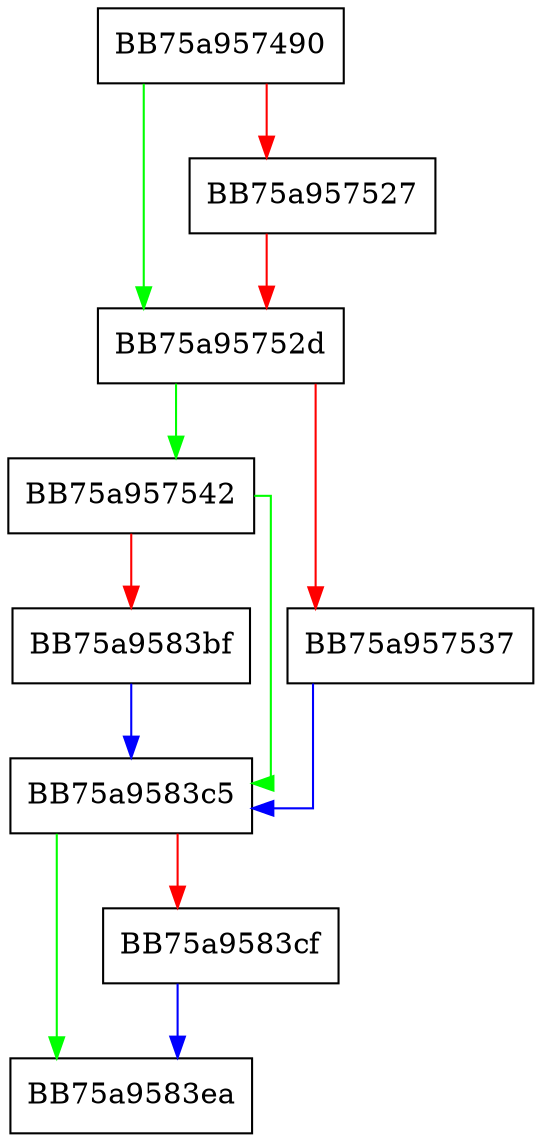 digraph _init_default_config {
  node [shape="box"];
  graph [splines=ortho];
  BB75a957490 -> BB75a95752d [color="green"];
  BB75a957490 -> BB75a957527 [color="red"];
  BB75a957527 -> BB75a95752d [color="red"];
  BB75a95752d -> BB75a957542 [color="green"];
  BB75a95752d -> BB75a957537 [color="red"];
  BB75a957537 -> BB75a9583c5 [color="blue"];
  BB75a957542 -> BB75a9583c5 [color="green"];
  BB75a957542 -> BB75a9583bf [color="red"];
  BB75a9583bf -> BB75a9583c5 [color="blue"];
  BB75a9583c5 -> BB75a9583ea [color="green"];
  BB75a9583c5 -> BB75a9583cf [color="red"];
  BB75a9583cf -> BB75a9583ea [color="blue"];
}